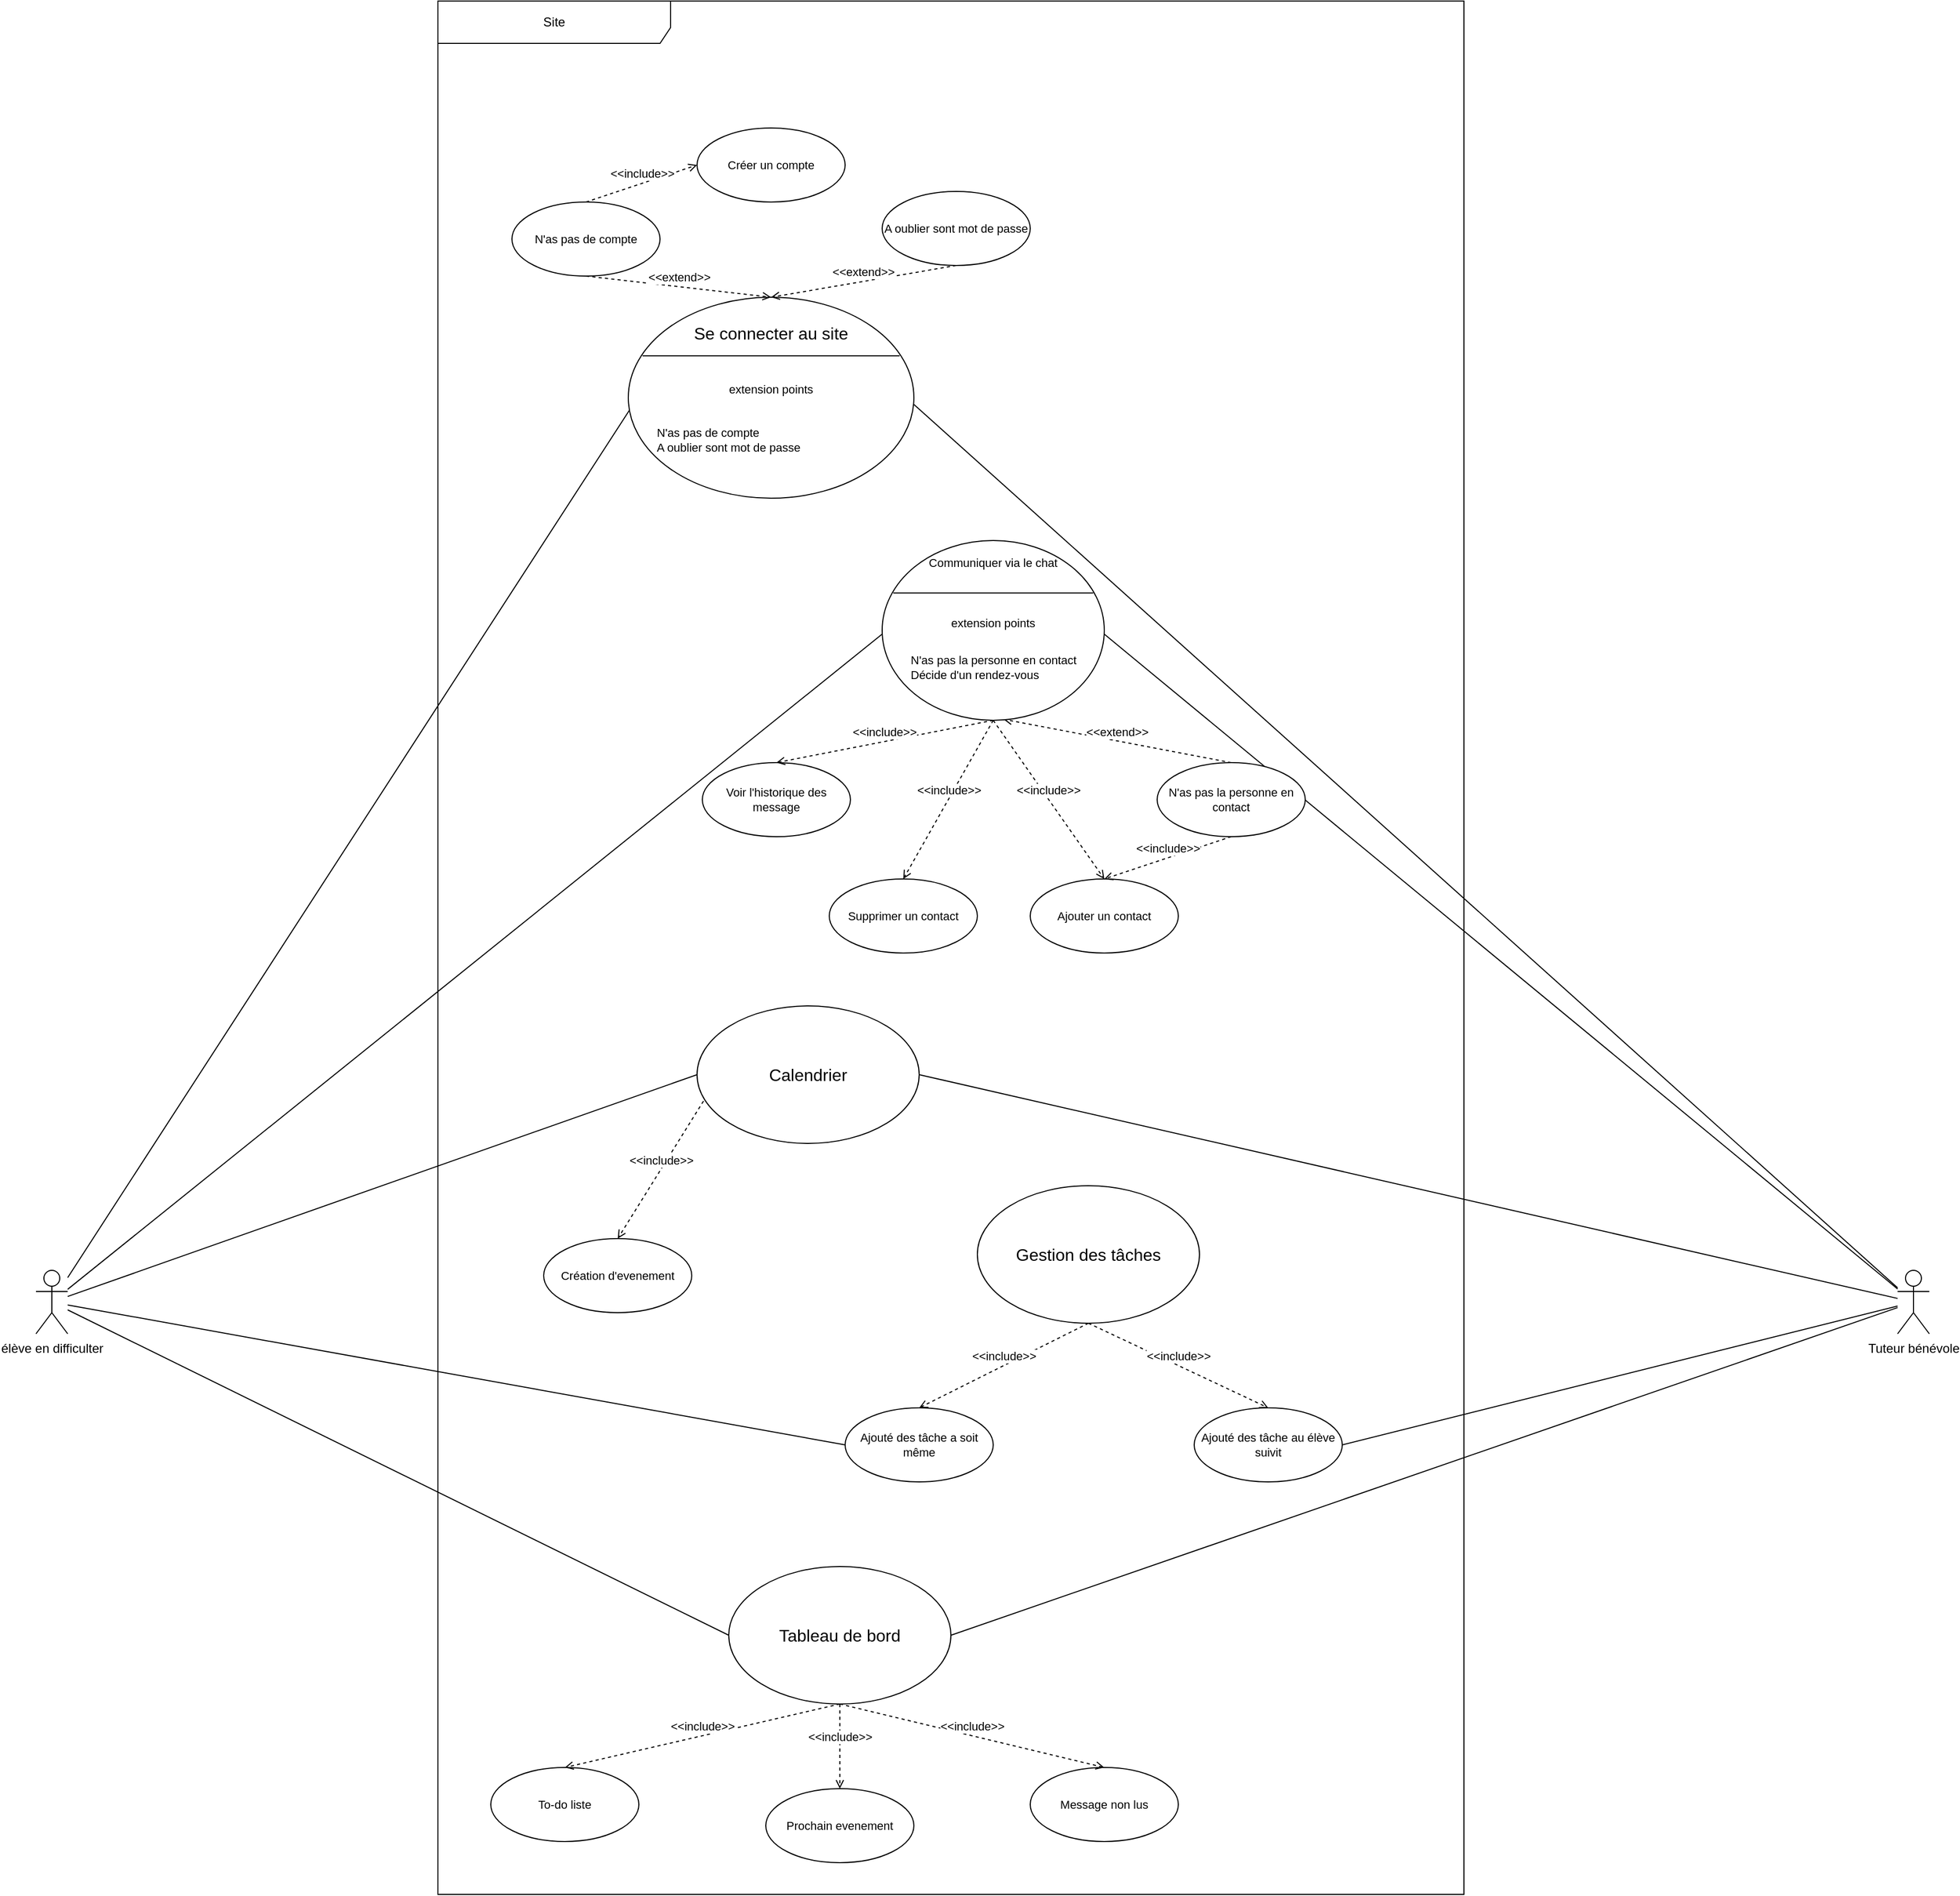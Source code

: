 <mxfile version="21.5.1" type="github">
  <diagram name="Page-1" id="kGMyGou1nUePbA4EINrC">
    <mxGraphModel dx="8107" dy="8494" grid="1" gridSize="10" guides="1" tooltips="1" connect="1" arrows="1" fold="1" page="1" pageScale="1" pageWidth="827" pageHeight="1169" math="0" shadow="0">
      <root>
        <mxCell id="0" />
        <mxCell id="1" parent="0" />
        <mxCell id="mz7fUr0vwj-igbSiduvv-72" style="edgeStyle=none;shape=connector;rounded=0;orthogonalLoop=1;jettySize=auto;html=1;labelBackgroundColor=default;strokeColor=default;fontFamily=Helvetica;fontSize=11;fontColor=default;endArrow=none;endFill=0;entryX=0.017;entryY=-0.2;entryDx=0;entryDy=0;entryPerimeter=0;" parent="1" source="mz7fUr0vwj-igbSiduvv-27" target="mz7fUr0vwj-igbSiduvv-78" edge="1">
          <mxGeometry relative="1" as="geometry" />
        </mxCell>
        <mxCell id="mz7fUr0vwj-igbSiduvv-88" style="edgeStyle=none;shape=connector;rounded=0;orthogonalLoop=1;jettySize=auto;html=1;labelBackgroundColor=default;strokeColor=default;fontFamily=Helvetica;fontSize=11;fontColor=default;endArrow=none;endFill=0;entryX=0;entryY=0.75;entryDx=0;entryDy=0;" parent="1" source="mz7fUr0vwj-igbSiduvv-27" target="mz7fUr0vwj-igbSiduvv-98" edge="1">
          <mxGeometry relative="1" as="geometry">
            <mxPoint x="-4200" y="-5235" as="targetPoint" />
          </mxGeometry>
        </mxCell>
        <mxCell id="mz7fUr0vwj-igbSiduvv-108" style="edgeStyle=none;shape=connector;rounded=0;orthogonalLoop=1;jettySize=auto;html=1;entryX=0;entryY=0.5;entryDx=0;entryDy=0;labelBackgroundColor=default;strokeColor=default;fontFamily=Helvetica;fontSize=11;fontColor=default;endArrow=none;endFill=0;" parent="1" source="mz7fUr0vwj-igbSiduvv-27" target="mz7fUr0vwj-igbSiduvv-107" edge="1">
          <mxGeometry relative="1" as="geometry" />
        </mxCell>
        <mxCell id="mz7fUr0vwj-igbSiduvv-115" style="edgeStyle=none;shape=connector;rounded=0;orthogonalLoop=1;jettySize=auto;html=1;entryX=0;entryY=0.5;entryDx=0;entryDy=0;labelBackgroundColor=default;strokeColor=default;fontFamily=Helvetica;fontSize=11;fontColor=default;endArrow=none;endFill=0;" parent="1" source="mz7fUr0vwj-igbSiduvv-27" target="mz7fUr0vwj-igbSiduvv-123" edge="1">
          <mxGeometry relative="1" as="geometry" />
        </mxCell>
        <mxCell id="mz7fUr0vwj-igbSiduvv-131" style="edgeStyle=none;shape=connector;rounded=0;orthogonalLoop=1;jettySize=auto;html=1;entryX=0;entryY=0.5;entryDx=0;entryDy=0;labelBackgroundColor=default;strokeColor=default;fontFamily=Helvetica;fontSize=11;fontColor=default;endArrow=none;endFill=0;" parent="1" source="mz7fUr0vwj-igbSiduvv-27" target="mz7fUr0vwj-igbSiduvv-126" edge="1">
          <mxGeometry relative="1" as="geometry" />
        </mxCell>
        <mxCell id="mz7fUr0vwj-igbSiduvv-27" value="élève en difficulter" style="shape=umlActor;verticalLabelPosition=bottom;verticalAlign=top;html=1;" parent="1" vertex="1">
          <mxGeometry x="-5070" y="-4780" width="30" height="60" as="geometry" />
        </mxCell>
        <mxCell id="mz7fUr0vwj-igbSiduvv-29" value="&lt;div&gt;Site&lt;/div&gt;" style="shape=umlFrame;whiteSpace=wrap;html=1;pointerEvents=0;width=220;height=40;connectable=0;" parent="1" vertex="1">
          <mxGeometry x="-4690" y="-5980" width="970" height="1790" as="geometry" />
        </mxCell>
        <mxCell id="mz7fUr0vwj-igbSiduvv-73" style="edgeStyle=none;shape=connector;rounded=0;orthogonalLoop=1;jettySize=auto;html=1;entryX=1;entryY=-0.2;entryDx=0;entryDy=0;labelBackgroundColor=default;strokeColor=default;fontFamily=Helvetica;fontSize=11;fontColor=default;endArrow=none;endFill=0;entryPerimeter=0;" parent="1" source="mz7fUr0vwj-igbSiduvv-30" target="mz7fUr0vwj-igbSiduvv-78" edge="1">
          <mxGeometry relative="1" as="geometry" />
        </mxCell>
        <mxCell id="mz7fUr0vwj-igbSiduvv-89" style="edgeStyle=none;shape=connector;rounded=0;orthogonalLoop=1;jettySize=auto;html=1;entryX=1;entryY=0.75;entryDx=0;entryDy=0;labelBackgroundColor=default;strokeColor=default;fontFamily=Helvetica;fontSize=11;fontColor=default;endArrow=none;endFill=0;" parent="1" source="mz7fUr0vwj-igbSiduvv-30" target="mz7fUr0vwj-igbSiduvv-98" edge="1">
          <mxGeometry relative="1" as="geometry">
            <mxPoint x="-4060" y="-5235" as="targetPoint" />
          </mxGeometry>
        </mxCell>
        <mxCell id="mz7fUr0vwj-igbSiduvv-109" style="edgeStyle=none;shape=connector;rounded=0;orthogonalLoop=1;jettySize=auto;html=1;entryX=1;entryY=0.5;entryDx=0;entryDy=0;labelBackgroundColor=default;strokeColor=default;fontFamily=Helvetica;fontSize=11;fontColor=default;endArrow=none;endFill=0;" parent="1" source="mz7fUr0vwj-igbSiduvv-30" target="mz7fUr0vwj-igbSiduvv-107" edge="1">
          <mxGeometry relative="1" as="geometry" />
        </mxCell>
        <mxCell id="mz7fUr0vwj-igbSiduvv-116" style="edgeStyle=none;shape=connector;rounded=0;orthogonalLoop=1;jettySize=auto;html=1;entryX=1;entryY=0.5;entryDx=0;entryDy=0;labelBackgroundColor=default;strokeColor=default;fontFamily=Helvetica;fontSize=11;fontColor=default;endArrow=none;endFill=0;" parent="1" source="mz7fUr0vwj-igbSiduvv-30" target="mz7fUr0vwj-igbSiduvv-124" edge="1">
          <mxGeometry relative="1" as="geometry" />
        </mxCell>
        <mxCell id="mz7fUr0vwj-igbSiduvv-132" style="edgeStyle=none;shape=connector;rounded=0;orthogonalLoop=1;jettySize=auto;html=1;entryX=1;entryY=0.5;entryDx=0;entryDy=0;labelBackgroundColor=default;strokeColor=default;fontFamily=Helvetica;fontSize=11;fontColor=default;endArrow=none;endFill=0;" parent="1" source="mz7fUr0vwj-igbSiduvv-30" target="mz7fUr0vwj-igbSiduvv-126" edge="1">
          <mxGeometry relative="1" as="geometry" />
        </mxCell>
        <mxCell id="mz7fUr0vwj-igbSiduvv-30" value="Tuteur bénévole" style="shape=umlActor;verticalLabelPosition=bottom;verticalAlign=top;html=1;" parent="1" vertex="1">
          <mxGeometry x="-3310" y="-4780" width="30" height="60" as="geometry" />
        </mxCell>
        <mxCell id="mz7fUr0vwj-igbSiduvv-71" value="N&#39;as pas de compte" style="ellipse;whiteSpace=wrap;html=1;fontFamily=Helvetica;fontSize=11;fontColor=default;" parent="1" vertex="1">
          <mxGeometry x="-4620" y="-5790" width="140" height="70" as="geometry" />
        </mxCell>
        <mxCell id="mz7fUr0vwj-igbSiduvv-74" value="" style="shape=ellipse;container=1;horizontal=1;horizontalStack=0;resizeParent=1;resizeParentMax=0;resizeLast=0;html=1;dashed=0;collapsible=0;fontFamily=Helvetica;fontSize=11;fontColor=default;" parent="1" vertex="1">
          <mxGeometry x="-4510" y="-5700" width="270" height="190" as="geometry" />
        </mxCell>
        <mxCell id="mz7fUr0vwj-igbSiduvv-75" value="&lt;div style=&quot;font-size: 16px;&quot;&gt;Se connecter au site&lt;br style=&quot;font-size: 16px;&quot;&gt;&lt;/div&gt;" style="html=1;strokeColor=none;fillColor=none;align=center;verticalAlign=middle;rotatable=0;whiteSpace=wrap;fontFamily=Helvetica;fontSize=16;fontColor=default;" parent="mz7fUr0vwj-igbSiduvv-74" vertex="1">
          <mxGeometry y="10" width="270" height="47.5" as="geometry" />
        </mxCell>
        <mxCell id="mz7fUr0vwj-igbSiduvv-76" value="" style="line;strokeWidth=1;fillColor=none;rotatable=0;labelPosition=right;points=[];portConstraint=eastwest;dashed=0;resizeWidth=1;fontFamily=Helvetica;fontSize=11;fontColor=default;" parent="mz7fUr0vwj-igbSiduvv-74" vertex="1">
          <mxGeometry x="13.5" y="47.5" width="243.0" height="15.833" as="geometry" />
        </mxCell>
        <mxCell id="mz7fUr0vwj-igbSiduvv-77" value="extension points" style="text;html=1;align=center;verticalAlign=middle;rotatable=0;fillColor=none;strokeColor=none;whiteSpace=wrap;fontSize=11;fontFamily=Helvetica;fontColor=default;" parent="mz7fUr0vwj-igbSiduvv-74" vertex="1">
          <mxGeometry y="63.333" width="270" height="47.5" as="geometry" />
        </mxCell>
        <mxCell id="mz7fUr0vwj-igbSiduvv-78" value="&lt;div&gt;N&#39;as pas de compte&lt;/div&gt;&lt;div&gt;A oublier sont mot de passe&lt;br&gt;&lt;/div&gt;" style="text;html=1;align=left;verticalAlign=middle;rotatable=0;spacingLeft=25;fillColor=none;strokeColor=none;whiteSpace=wrap;fontSize=11;fontFamily=Helvetica;fontColor=default;" parent="mz7fUr0vwj-igbSiduvv-74" vertex="1">
          <mxGeometry y="110.833" width="270" height="47.5" as="geometry" />
        </mxCell>
        <mxCell id="mz7fUr0vwj-igbSiduvv-82" value="&amp;lt;&amp;lt;extend&amp;gt;&amp;gt;" style="html=1;verticalAlign=bottom;labelBackgroundColor=default;endArrow=open;endFill=0;dashed=1;rounded=0;strokeColor=default;fontFamily=Helvetica;fontSize=11;fontColor=default;shape=connector;exitX=0.5;exitY=1;exitDx=0;exitDy=0;" parent="1" source="mz7fUr0vwj-igbSiduvv-71" edge="1">
          <mxGeometry x="0.013" width="160" relative="1" as="geometry">
            <mxPoint x="-4680" y="-5500" as="sourcePoint" />
            <mxPoint x="-4375" y="-5700" as="targetPoint" />
            <mxPoint as="offset" />
          </mxGeometry>
        </mxCell>
        <mxCell id="mz7fUr0vwj-igbSiduvv-83" value="&amp;lt;&amp;lt;include&amp;gt;&amp;gt;" style="html=1;verticalAlign=bottom;labelBackgroundColor=default;endArrow=open;endFill=0;dashed=1;rounded=0;strokeColor=default;fontFamily=Helvetica;fontSize=11;fontColor=default;shape=connector;exitX=0.5;exitY=0;exitDx=0;exitDy=0;entryX=0;entryY=0.5;entryDx=0;entryDy=0;" parent="1" source="mz7fUr0vwj-igbSiduvv-71" target="mz7fUr0vwj-igbSiduvv-84" edge="1">
          <mxGeometry width="160" relative="1" as="geometry">
            <mxPoint x="-4420" y="-5780" as="sourcePoint" />
            <mxPoint x="-4360" y="-5900" as="targetPoint" />
          </mxGeometry>
        </mxCell>
        <mxCell id="mz7fUr0vwj-igbSiduvv-84" value="Créer un compte" style="ellipse;whiteSpace=wrap;html=1;fontFamily=Helvetica;fontSize=11;fontColor=default;" parent="1" vertex="1">
          <mxGeometry x="-4445" y="-5860" width="140" height="70" as="geometry" />
        </mxCell>
        <mxCell id="mz7fUr0vwj-igbSiduvv-85" value="A oublier sont mot de passe" style="ellipse;whiteSpace=wrap;html=1;fontFamily=Helvetica;fontSize=11;fontColor=default;" parent="1" vertex="1">
          <mxGeometry x="-4270" y="-5800" width="140" height="70" as="geometry" />
        </mxCell>
        <mxCell id="mz7fUr0vwj-igbSiduvv-86" value="&amp;lt;&amp;lt;extend&amp;gt;&amp;gt;" style="html=1;verticalAlign=bottom;labelBackgroundColor=default;endArrow=open;endFill=0;dashed=1;rounded=0;strokeColor=default;fontFamily=Helvetica;fontSize=11;fontColor=default;shape=connector;entryX=0.5;entryY=0;entryDx=0;entryDy=0;exitX=0.5;exitY=1;exitDx=0;exitDy=0;" parent="1" source="mz7fUr0vwj-igbSiduvv-85" target="mz7fUr0vwj-igbSiduvv-74" edge="1">
          <mxGeometry width="160" relative="1" as="geometry">
            <mxPoint x="-4260" y="-5740" as="sourcePoint" />
            <mxPoint x="-4229" y="-5676" as="targetPoint" />
          </mxGeometry>
        </mxCell>
        <mxCell id="mz7fUr0vwj-igbSiduvv-90" value="N&#39;as pas la personne en contact" style="ellipse;whiteSpace=wrap;html=1;fontFamily=Helvetica;fontSize=11;fontColor=default;" parent="1" vertex="1">
          <mxGeometry x="-4010" y="-5260" width="140" height="70" as="geometry" />
        </mxCell>
        <mxCell id="mz7fUr0vwj-igbSiduvv-91" value="Voir l&#39;historique des message" style="ellipse;whiteSpace=wrap;html=1;fontFamily=Helvetica;fontSize=11;fontColor=default;" parent="1" vertex="1">
          <mxGeometry x="-4440" y="-5260" width="140" height="70" as="geometry" />
        </mxCell>
        <mxCell id="mz7fUr0vwj-igbSiduvv-92" value="&amp;lt;&amp;lt;include&amp;gt;&amp;gt;" style="html=1;verticalAlign=bottom;labelBackgroundColor=default;endArrow=open;endFill=0;dashed=1;rounded=0;strokeColor=default;fontFamily=Helvetica;fontSize=11;fontColor=default;shape=connector;exitX=0.5;exitY=1;exitDx=0;exitDy=0;entryX=0.5;entryY=0;entryDx=0;entryDy=0;" parent="1" source="mz7fUr0vwj-igbSiduvv-95" target="mz7fUr0vwj-igbSiduvv-91" edge="1">
          <mxGeometry width="160" relative="1" as="geometry">
            <mxPoint x="-4160" y="-5350" as="sourcePoint" />
            <mxPoint x="-4130" y="-5260" as="targetPoint" />
          </mxGeometry>
        </mxCell>
        <mxCell id="mz7fUr0vwj-igbSiduvv-93" value="&amp;lt;&amp;lt;extend&amp;gt;&amp;gt;" style="html=1;verticalAlign=bottom;labelBackgroundColor=default;endArrow=open;endFill=0;dashed=1;rounded=0;strokeColor=default;fontFamily=Helvetica;fontSize=11;fontColor=default;shape=connector;exitX=0.5;exitY=0;exitDx=0;exitDy=0;entryX=0.546;entryY=0.994;entryDx=0;entryDy=0;entryPerimeter=0;" parent="1" source="mz7fUr0vwj-igbSiduvv-90" target="mz7fUr0vwj-igbSiduvv-95" edge="1">
          <mxGeometry width="160" relative="1" as="geometry">
            <mxPoint x="-4110" y="-5290" as="sourcePoint" />
            <mxPoint x="-4160" y="-5350" as="targetPoint" />
          </mxGeometry>
        </mxCell>
        <mxCell id="mz7fUr0vwj-igbSiduvv-94" value="Ajouter un contact" style="ellipse;whiteSpace=wrap;html=1;fontFamily=Helvetica;fontSize=11;fontColor=default;" parent="1" vertex="1">
          <mxGeometry x="-4130" y="-5150" width="140" height="70" as="geometry" />
        </mxCell>
        <mxCell id="mz7fUr0vwj-igbSiduvv-95" value="" style="shape=ellipse;container=1;horizontal=1;horizontalStack=0;resizeParent=1;resizeParentMax=0;resizeLast=0;html=1;dashed=0;collapsible=0;fontFamily=Helvetica;fontSize=11;fontColor=default;" parent="1" vertex="1">
          <mxGeometry x="-4270" y="-5470" width="210" height="170" as="geometry" />
        </mxCell>
        <mxCell id="mz7fUr0vwj-igbSiduvv-96" value="Communiquer via le chat" style="html=1;strokeColor=none;fillColor=none;align=center;verticalAlign=middle;rotatable=0;whiteSpace=wrap;fontFamily=Helvetica;fontSize=11;fontColor=default;" parent="mz7fUr0vwj-igbSiduvv-95" vertex="1">
          <mxGeometry width="210" height="42.5" as="geometry" />
        </mxCell>
        <mxCell id="mz7fUr0vwj-igbSiduvv-97" value="" style="line;strokeWidth=1;fillColor=none;rotatable=0;labelPosition=right;points=[];portConstraint=eastwest;dashed=0;resizeWidth=1;fontFamily=Helvetica;fontSize=11;fontColor=default;" parent="mz7fUr0vwj-igbSiduvv-95" vertex="1">
          <mxGeometry x="10.5" y="42.5" width="189" height="14.167" as="geometry" />
        </mxCell>
        <mxCell id="mz7fUr0vwj-igbSiduvv-98" value="extension points" style="text;html=1;align=center;verticalAlign=middle;rotatable=0;fillColor=none;strokeColor=none;whiteSpace=wrap;fontSize=11;fontFamily=Helvetica;fontColor=default;" parent="mz7fUr0vwj-igbSiduvv-95" vertex="1">
          <mxGeometry y="56.667" width="210" height="42.5" as="geometry" />
        </mxCell>
        <mxCell id="mz7fUr0vwj-igbSiduvv-99" value="&lt;div&gt;N&#39;as pas la personne en contact&lt;/div&gt;&lt;div&gt;Décide d&#39;un rendez-vous&lt;br&gt;&lt;/div&gt;" style="text;html=1;align=left;verticalAlign=middle;rotatable=0;spacingLeft=25;fillColor=none;strokeColor=none;whiteSpace=wrap;fontSize=11;fontFamily=Helvetica;fontColor=default;" parent="mz7fUr0vwj-igbSiduvv-95" vertex="1">
          <mxGeometry y="99.167" width="210" height="42.5" as="geometry" />
        </mxCell>
        <mxCell id="mz7fUr0vwj-igbSiduvv-100" value="&amp;lt;&amp;lt;include&amp;gt;&amp;gt;" style="html=1;verticalAlign=bottom;labelBackgroundColor=default;endArrow=open;endFill=0;dashed=1;rounded=0;strokeColor=default;fontFamily=Helvetica;fontSize=11;fontColor=default;shape=connector;exitX=0.5;exitY=1;exitDx=0;exitDy=0;entryX=0.5;entryY=0;entryDx=0;entryDy=0;" parent="1" source="mz7fUr0vwj-igbSiduvv-90" target="mz7fUr0vwj-igbSiduvv-94" edge="1">
          <mxGeometry width="160" relative="1" as="geometry">
            <mxPoint x="-4015" y="-5135" as="sourcePoint" />
            <mxPoint x="-4120" y="-5045" as="targetPoint" />
          </mxGeometry>
        </mxCell>
        <mxCell id="mz7fUr0vwj-igbSiduvv-101" value="&amp;lt;&amp;lt;include&amp;gt;&amp;gt;" style="html=1;verticalAlign=bottom;labelBackgroundColor=default;endArrow=open;endFill=0;dashed=1;rounded=0;strokeColor=default;fontFamily=Helvetica;fontSize=11;fontColor=default;shape=connector;exitX=0.5;exitY=1;exitDx=0;exitDy=0;entryX=0.5;entryY=0;entryDx=0;entryDy=0;" parent="1" source="mz7fUr0vwj-igbSiduvv-95" target="mz7fUr0vwj-igbSiduvv-94" edge="1">
          <mxGeometry width="160" relative="1" as="geometry">
            <mxPoint x="-3930" y="-5180" as="sourcePoint" />
            <mxPoint x="-4120" y="-5190" as="targetPoint" />
          </mxGeometry>
        </mxCell>
        <mxCell id="mz7fUr0vwj-igbSiduvv-102" value="Supprimer un contact" style="ellipse;whiteSpace=wrap;html=1;fontFamily=Helvetica;fontSize=11;fontColor=default;" parent="1" vertex="1">
          <mxGeometry x="-4320" y="-5150" width="140" height="70" as="geometry" />
        </mxCell>
        <mxCell id="mz7fUr0vwj-igbSiduvv-103" value="&amp;lt;&amp;lt;include&amp;gt;&amp;gt;" style="html=1;verticalAlign=bottom;labelBackgroundColor=default;endArrow=open;endFill=0;dashed=1;rounded=0;strokeColor=default;fontFamily=Helvetica;fontSize=11;fontColor=default;shape=connector;exitX=0.5;exitY=1;exitDx=0;exitDy=0;entryX=0.5;entryY=0;entryDx=0;entryDy=0;" parent="1" source="mz7fUr0vwj-igbSiduvv-95" target="mz7fUr0vwj-igbSiduvv-102" edge="1">
          <mxGeometry width="160" relative="1" as="geometry">
            <mxPoint x="-3930" y="-5180" as="sourcePoint" />
            <mxPoint x="-4120" y="-5190" as="targetPoint" />
          </mxGeometry>
        </mxCell>
        <mxCell id="mz7fUr0vwj-igbSiduvv-107" value="Calendrier" style="ellipse;whiteSpace=wrap;html=1;fontFamily=Helvetica;fontSize=16;fontColor=default;" parent="1" vertex="1">
          <mxGeometry x="-4445" y="-5030" width="210" height="130" as="geometry" />
        </mxCell>
        <mxCell id="mz7fUr0vwj-igbSiduvv-110" value="&lt;div&gt;Création d&#39;evenement&lt;/div&gt;" style="ellipse;whiteSpace=wrap;html=1;fontFamily=Helvetica;fontSize=11;fontColor=default;" parent="1" vertex="1">
          <mxGeometry x="-4590" y="-4810" width="140" height="70" as="geometry" />
        </mxCell>
        <mxCell id="mz7fUr0vwj-igbSiduvv-111" value="&amp;lt;&amp;lt;include&amp;gt;&amp;gt;" style="html=1;verticalAlign=bottom;labelBackgroundColor=default;endArrow=open;endFill=0;dashed=1;rounded=0;strokeColor=default;fontFamily=Helvetica;fontSize=11;fontColor=default;shape=connector;exitX=0.029;exitY=0.692;exitDx=0;exitDy=0;entryX=0.5;entryY=0;entryDx=0;entryDy=0;exitPerimeter=0;" parent="1" source="mz7fUr0vwj-igbSiduvv-107" target="mz7fUr0vwj-igbSiduvv-110" edge="1">
          <mxGeometry width="160" relative="1" as="geometry">
            <mxPoint x="-4635" y="-4726" as="sourcePoint" />
            <mxPoint x="-4620" y="-4680" as="targetPoint" />
            <mxPoint as="offset" />
          </mxGeometry>
        </mxCell>
        <mxCell id="mz7fUr0vwj-igbSiduvv-114" value="Gestion des tâches" style="ellipse;whiteSpace=wrap;html=1;fontFamily=Helvetica;fontSize=16;fontColor=default;" parent="1" vertex="1">
          <mxGeometry x="-4180" y="-4860" width="210" height="130" as="geometry" />
        </mxCell>
        <mxCell id="mz7fUr0vwj-igbSiduvv-122" value="&amp;lt;&amp;lt;include&amp;gt;&amp;gt;" style="html=1;verticalAlign=bottom;labelBackgroundColor=default;endArrow=open;endFill=0;dashed=1;rounded=0;strokeColor=default;fontFamily=Helvetica;fontSize=11;fontColor=default;shape=connector;entryX=0.5;entryY=0;entryDx=0;entryDy=0;exitX=0.5;exitY=1;exitDx=0;exitDy=0;" parent="1" source="mz7fUr0vwj-igbSiduvv-114" target="mz7fUr0vwj-igbSiduvv-124" edge="1">
          <mxGeometry width="160" relative="1" as="geometry">
            <mxPoint x="-4215" y="-4620" as="sourcePoint" />
            <mxPoint x="-3820.0" y="-4700" as="targetPoint" />
          </mxGeometry>
        </mxCell>
        <mxCell id="mz7fUr0vwj-igbSiduvv-123" value="Ajouté des tâche a soit même" style="ellipse;whiteSpace=wrap;html=1;fontFamily=Helvetica;fontSize=11;fontColor=default;" parent="1" vertex="1">
          <mxGeometry x="-4305" y="-4650" width="140" height="70" as="geometry" />
        </mxCell>
        <mxCell id="mz7fUr0vwj-igbSiduvv-124" value="Ajouté des tâche au élève suivit" style="ellipse;whiteSpace=wrap;html=1;fontFamily=Helvetica;fontSize=11;fontColor=default;" parent="1" vertex="1">
          <mxGeometry x="-3975" y="-4650" width="140" height="70" as="geometry" />
        </mxCell>
        <mxCell id="mz7fUr0vwj-igbSiduvv-125" value="&amp;lt;&amp;lt;include&amp;gt;&amp;gt;" style="html=1;verticalAlign=bottom;labelBackgroundColor=default;endArrow=open;endFill=0;dashed=1;rounded=0;strokeColor=default;fontFamily=Helvetica;fontSize=11;fontColor=default;shape=connector;entryX=0.5;entryY=0;entryDx=0;entryDy=0;exitX=0.5;exitY=1;exitDx=0;exitDy=0;" parent="1" source="mz7fUr0vwj-igbSiduvv-114" target="mz7fUr0vwj-igbSiduvv-123" edge="1">
          <mxGeometry width="160" relative="1" as="geometry">
            <mxPoint x="-4185" y="-4655" as="sourcePoint" />
            <mxPoint x="-4015" y="-4575" as="targetPoint" />
          </mxGeometry>
        </mxCell>
        <mxCell id="mz7fUr0vwj-igbSiduvv-126" value="Tableau de bord" style="ellipse;whiteSpace=wrap;html=1;fontFamily=Helvetica;fontSize=16;fontColor=default;" parent="1" vertex="1">
          <mxGeometry x="-4415" y="-4500" width="210" height="130" as="geometry" />
        </mxCell>
        <mxCell id="mz7fUr0vwj-igbSiduvv-133" value="To-do liste" style="ellipse;whiteSpace=wrap;html=1;fontFamily=Helvetica;fontSize=11;fontColor=default;" parent="1" vertex="1">
          <mxGeometry x="-4640" y="-4310" width="140" height="70" as="geometry" />
        </mxCell>
        <mxCell id="mz7fUr0vwj-igbSiduvv-134" value="&amp;lt;&amp;lt;include&amp;gt;&amp;gt;" style="html=1;verticalAlign=bottom;labelBackgroundColor=default;endArrow=open;endFill=0;dashed=1;rounded=0;strokeColor=default;fontFamily=Helvetica;fontSize=11;fontColor=default;shape=connector;entryX=0.5;entryY=0;entryDx=0;entryDy=0;exitX=0.5;exitY=1;exitDx=0;exitDy=0;" parent="1" source="mz7fUr0vwj-igbSiduvv-126" target="mz7fUr0vwj-igbSiduvv-133" edge="1">
          <mxGeometry width="160" relative="1" as="geometry">
            <mxPoint x="-4510" y="-4360" as="sourcePoint" />
            <mxPoint x="-4520" y="-4240" as="targetPoint" />
          </mxGeometry>
        </mxCell>
        <mxCell id="mz7fUr0vwj-igbSiduvv-135" value="Prochain evenement" style="ellipse;whiteSpace=wrap;html=1;fontFamily=Helvetica;fontSize=11;fontColor=default;" parent="1" vertex="1">
          <mxGeometry x="-4380" y="-4290" width="140" height="70" as="geometry" />
        </mxCell>
        <mxCell id="mz7fUr0vwj-igbSiduvv-136" value="&amp;lt;&amp;lt;include&amp;gt;&amp;gt;" style="html=1;verticalAlign=bottom;labelBackgroundColor=default;endArrow=open;endFill=0;dashed=1;rounded=0;strokeColor=default;fontFamily=Helvetica;fontSize=11;fontColor=default;shape=connector;entryX=0.5;entryY=0;entryDx=0;entryDy=0;exitX=0.5;exitY=1;exitDx=0;exitDy=0;" parent="1" source="mz7fUr0vwj-igbSiduvv-126" target="mz7fUr0vwj-igbSiduvv-135" edge="1">
          <mxGeometry width="160" relative="1" as="geometry">
            <mxPoint x="-4375" y="-4330" as="sourcePoint" />
            <mxPoint x="-4385" y="-4210" as="targetPoint" />
          </mxGeometry>
        </mxCell>
        <mxCell id="mz7fUr0vwj-igbSiduvv-137" value="Message non lus" style="ellipse;whiteSpace=wrap;html=1;fontFamily=Helvetica;fontSize=11;fontColor=default;" parent="1" vertex="1">
          <mxGeometry x="-4130" y="-4310" width="140" height="70" as="geometry" />
        </mxCell>
        <mxCell id="mz7fUr0vwj-igbSiduvv-138" value="&amp;lt;&amp;lt;include&amp;gt;&amp;gt;" style="html=1;verticalAlign=bottom;labelBackgroundColor=default;endArrow=open;endFill=0;dashed=1;rounded=0;strokeColor=default;fontFamily=Helvetica;fontSize=11;fontColor=default;shape=connector;entryX=0.5;entryY=0;entryDx=0;entryDy=0;exitX=0.5;exitY=1;exitDx=0;exitDy=0;" parent="1" source="mz7fUr0vwj-igbSiduvv-126" target="mz7fUr0vwj-igbSiduvv-137" edge="1">
          <mxGeometry width="160" relative="1" as="geometry">
            <mxPoint x="-4165" y="-4320" as="sourcePoint" />
            <mxPoint x="-4175" y="-4200" as="targetPoint" />
          </mxGeometry>
        </mxCell>
      </root>
    </mxGraphModel>
  </diagram>
</mxfile>
